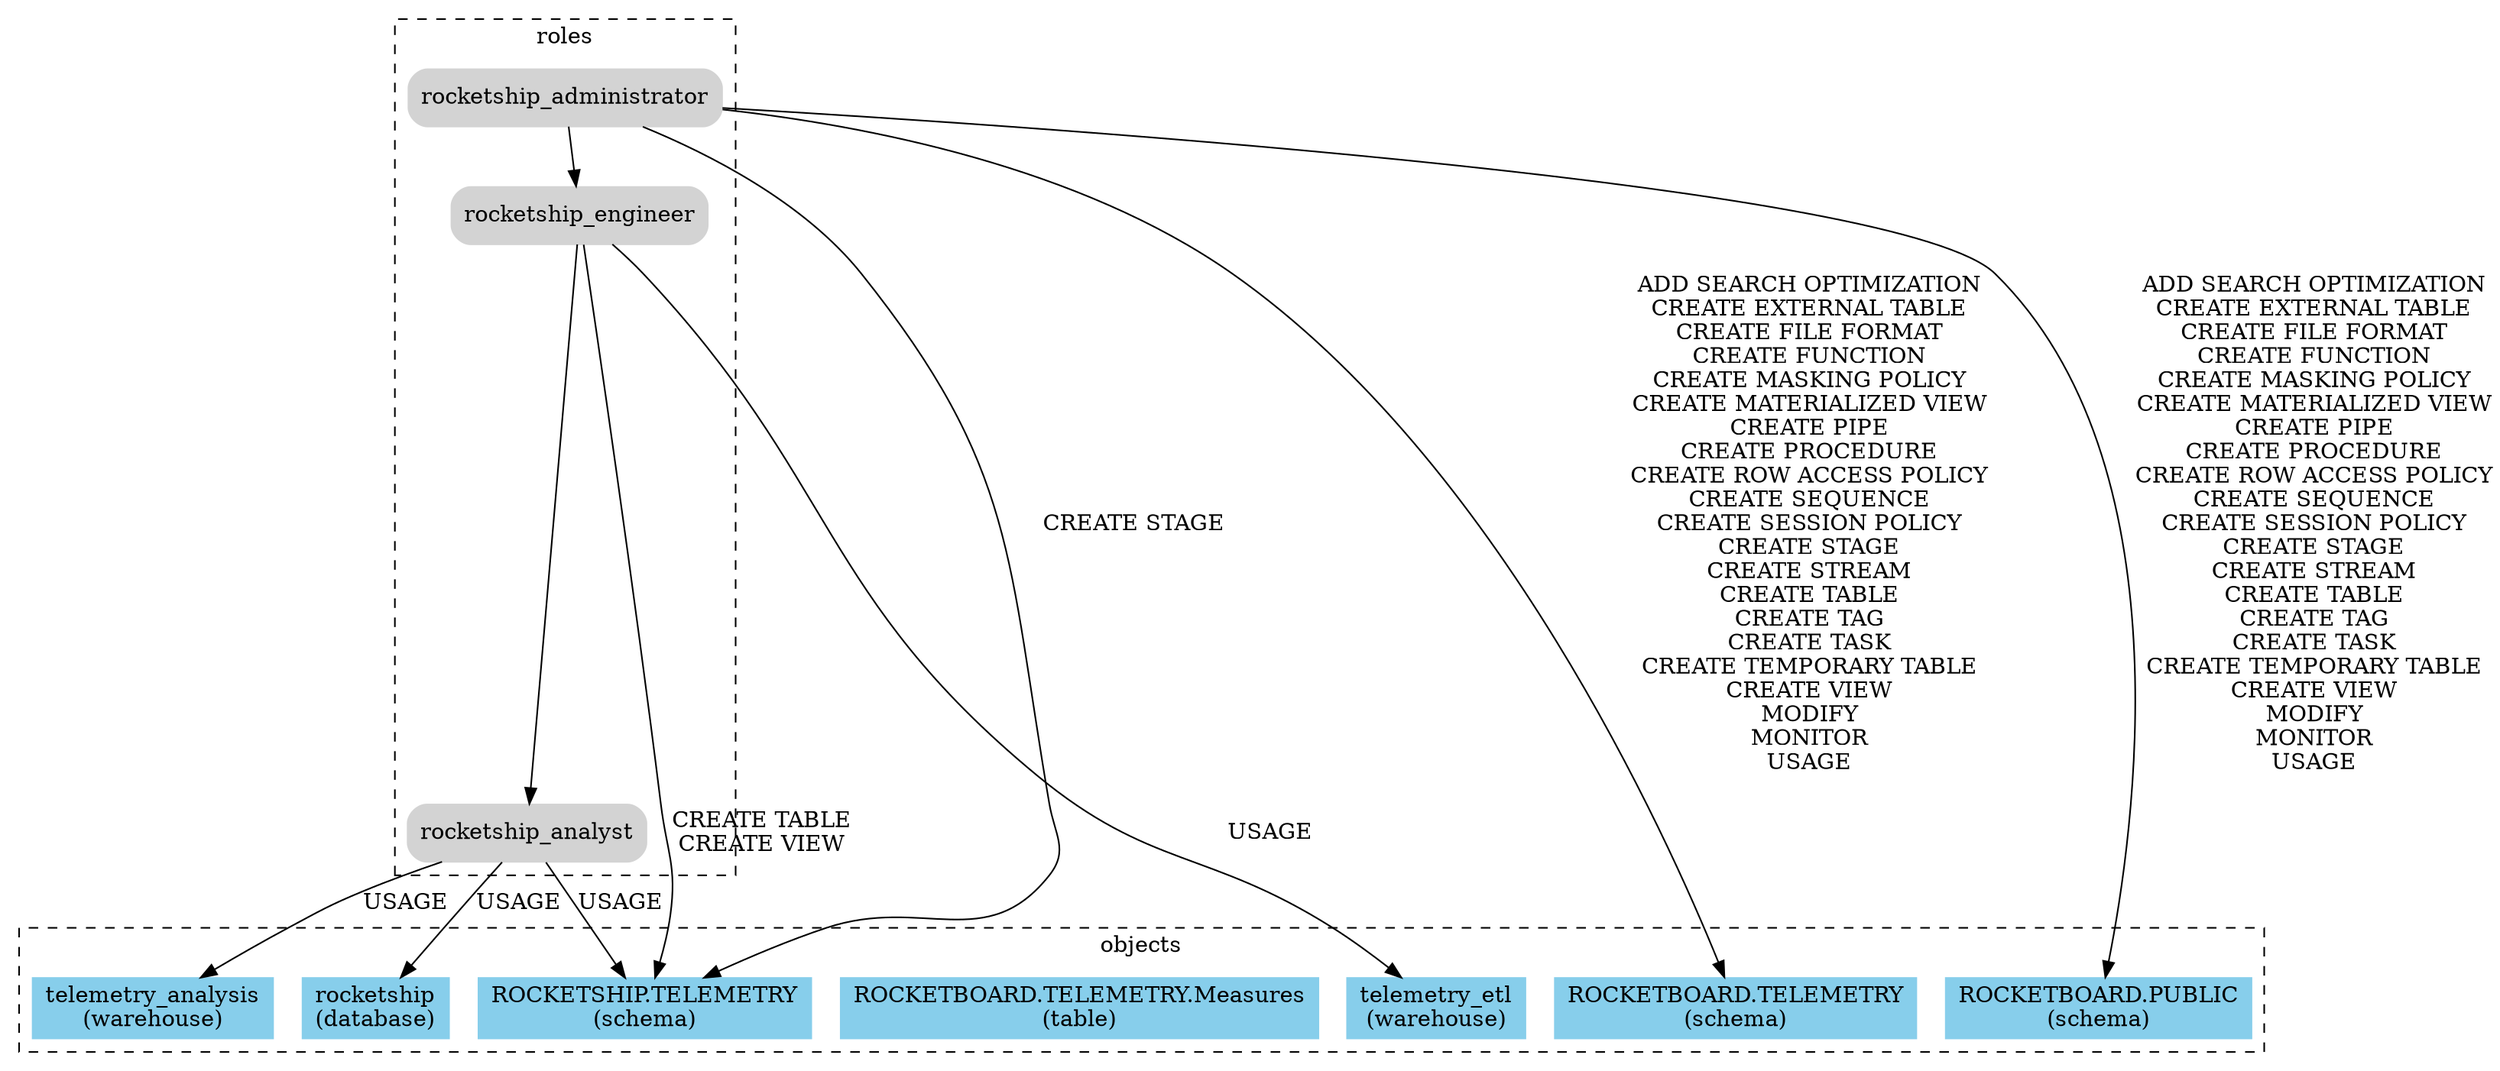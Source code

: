 # You may copy and paste all this to http://viz-js.com/

digraph G {

  subgraph cluster_1 {
    node [style=filled shape=Mrecord color=LightGray]
    style=dashed;
    label=roles

    rocketship_administrator;
    rocketship_analyst;
    rocketship_engineer;
  }
  subgraph cluster_2 {
    node [style=filled shape=record color=SkyBlue]
    style=dashed;
    label=objects

    "ROCKETBOARD.PUBLIC\n(schema)";
    "ROCKETBOARD.TELEMETRY\n(schema)";
    "ROCKETSHIP.TELEMETRY\n(schema)";
    "ROCKETBOARD.TELEMETRY.Measures\n(table)";
    "rocketship\n(database)";
    "telemetry_analysis\n(warehouse)";
    "telemetry_etl\n(warehouse)";
  }

  // GRANT ROLE role1 TO ROLE role2
  rocketship_administrator -> rocketship_engineer;
  rocketship_engineer -> rocketship_analyst;

  // GRANT privilege1 TO ROLE role2
  rocketship_administrator -> "ROCKETBOARD.PUBLIC\n(schema)" [label="ADD SEARCH OPTIMIZATION\nCREATE EXTERNAL TABLE\nCREATE FILE FORMAT\nCREATE FUNCTION\nCREATE MASKING POLICY\nCREATE MATERIALIZED VIEW\nCREATE PIPE\nCREATE PROCEDURE\nCREATE ROW ACCESS POLICY\nCREATE SEQUENCE\nCREATE SESSION POLICY\nCREATE STAGE\nCREATE STREAM\nCREATE TABLE\nCREATE TAG\nCREATE TASK\nCREATE TEMPORARY TABLE\nCREATE VIEW\nMODIFY\nMONITOR\nUSAGE"];
  rocketship_administrator -> "ROCKETBOARD.TELEMETRY\n(schema)" [label="ADD SEARCH OPTIMIZATION\nCREATE EXTERNAL TABLE\nCREATE FILE FORMAT\nCREATE FUNCTION\nCREATE MASKING POLICY\nCREATE MATERIALIZED VIEW\nCREATE PIPE\nCREATE PROCEDURE\nCREATE ROW ACCESS POLICY\nCREATE SEQUENCE\nCREATE SESSION POLICY\nCREATE STAGE\nCREATE STREAM\nCREATE TABLE\nCREATE TAG\nCREATE TASK\nCREATE TEMPORARY TABLE\nCREATE VIEW\nMODIFY\nMONITOR\nUSAGE"];
  rocketship_administrator -> "ROCKETSHIP.TELEMETRY\n(schema)" [label="CREATE STAGE"];
  rocketship_analyst -> "rocketship\n(database)" [label="USAGE"];
  rocketship_analyst -> "ROCKETSHIP.TELEMETRY\n(schema)" [label="USAGE"];
  rocketship_analyst -> "telemetry_analysis\n(warehouse)" [label="USAGE"];
  rocketship_engineer -> "ROCKETSHIP.TELEMETRY\n(schema)" [label="CREATE TABLE\nCREATE VIEW"];
  rocketship_engineer -> "telemetry_etl\n(warehouse)" [label="USAGE"];
}
